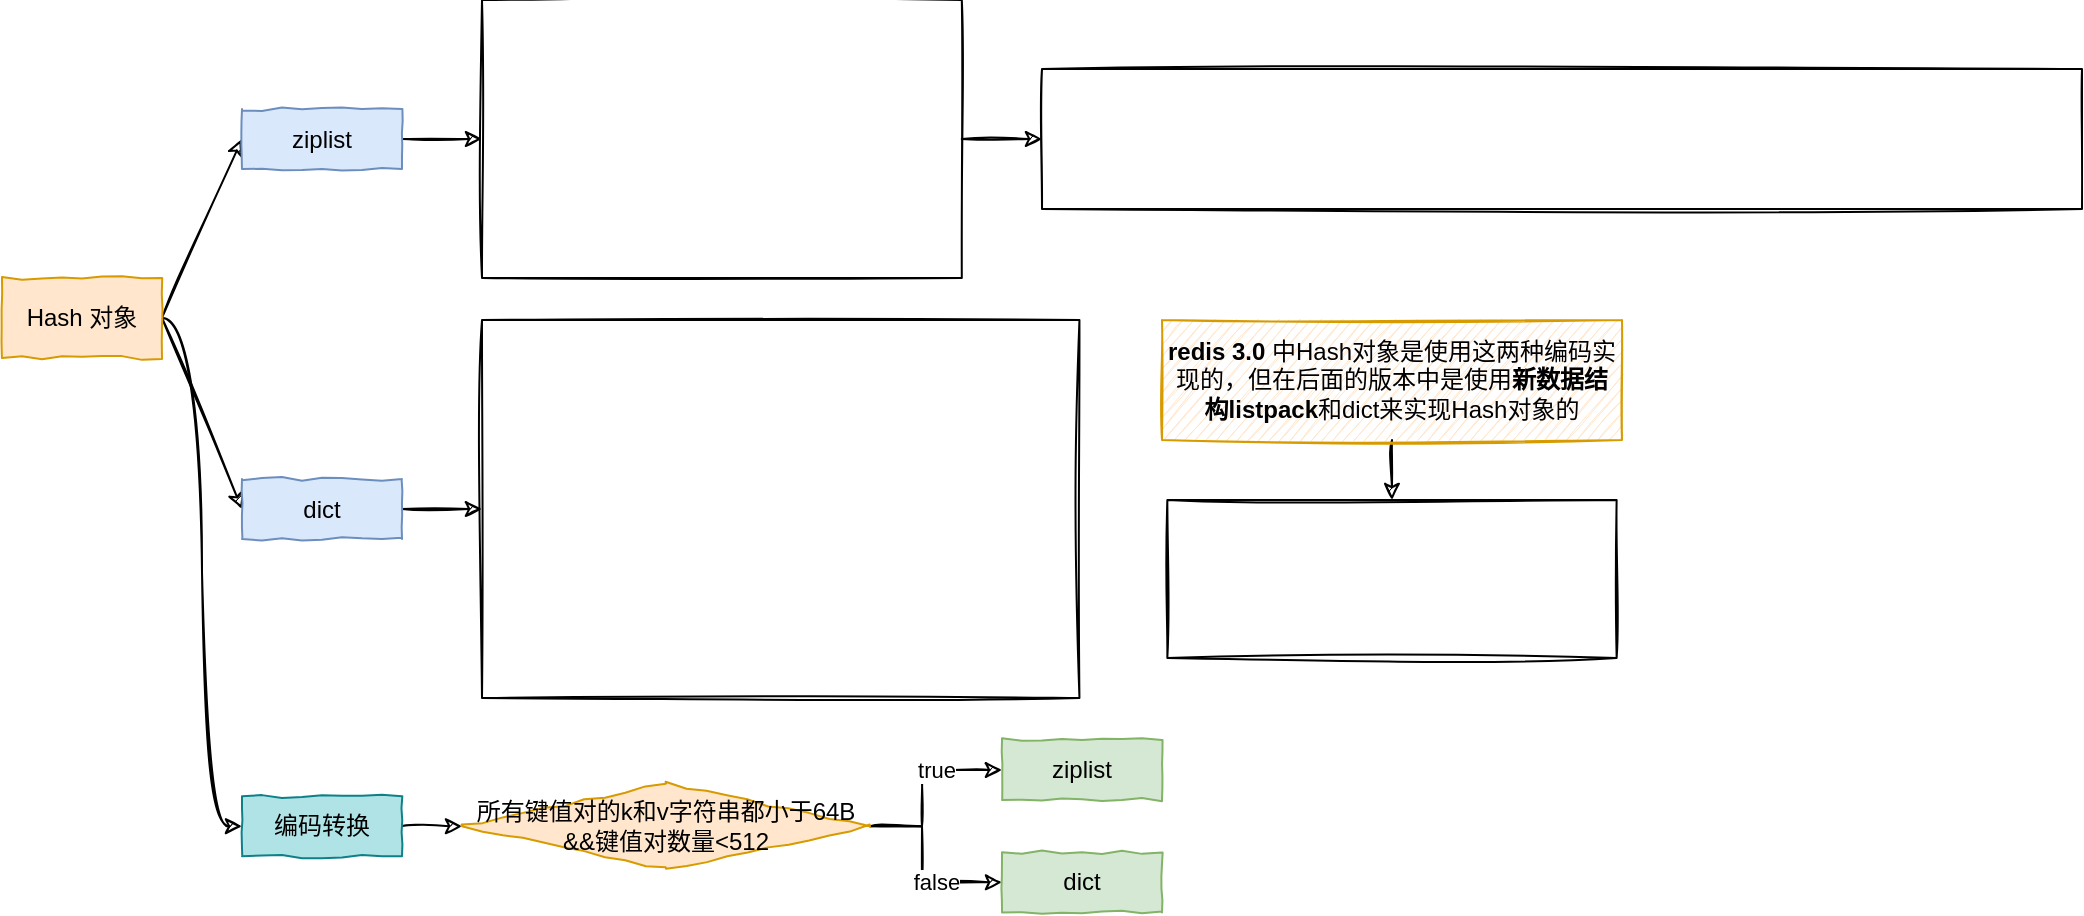 <mxfile>
    <diagram id="4mqB_lIlFpTNfdwUzarb" name="第 1 页">
        <mxGraphModel dx="955" dy="670" grid="1" gridSize="10" guides="1" tooltips="1" connect="1" arrows="1" fold="1" page="1" pageScale="1" pageWidth="827" pageHeight="1169" math="0" shadow="0">
            <root>
                <mxCell id="0"/>
                <mxCell id="1" parent="0"/>
                <mxCell id="5" style="edgeStyle=none;html=1;exitX=1;exitY=0.5;exitDx=0;exitDy=0;entryX=0;entryY=0.5;entryDx=0;entryDy=0;sketch=1;" edge="1" parent="1" source="2" target="3">
                    <mxGeometry relative="1" as="geometry"/>
                </mxCell>
                <mxCell id="6" style="edgeStyle=none;sketch=1;html=1;exitX=1;exitY=0.5;exitDx=0;exitDy=0;entryX=0;entryY=0.5;entryDx=0;entryDy=0;" edge="1" parent="1" source="2" target="4">
                    <mxGeometry relative="1" as="geometry"/>
                </mxCell>
                <mxCell id="14" style="edgeStyle=orthogonalEdgeStyle;sketch=1;html=1;exitX=1;exitY=0.5;exitDx=0;exitDy=0;entryX=0;entryY=0.5;entryDx=0;entryDy=0;curved=1;" edge="1" parent="1" source="2" target="13">
                    <mxGeometry relative="1" as="geometry"/>
                </mxCell>
                <mxCell id="2" value="Hash 对象" style="rounded=0;whiteSpace=wrap;html=1;fillColor=#ffe6cc;strokeColor=#d79b00;comic=1;" vertex="1" parent="1">
                    <mxGeometry x="40" y="179" width="80" height="40" as="geometry"/>
                </mxCell>
                <mxCell id="8" style="edgeStyle=none;sketch=1;html=1;exitX=1;exitY=0.5;exitDx=0;exitDy=0;entryX=0;entryY=0.5;entryDx=0;entryDy=0;" edge="1" parent="1" source="3" target="7">
                    <mxGeometry relative="1" as="geometry"/>
                </mxCell>
                <mxCell id="3" value="ziplist" style="rounded=0;whiteSpace=wrap;html=1;fillColor=#dae8fc;strokeColor=#6c8ebf;comic=1;" vertex="1" parent="1">
                    <mxGeometry x="160" y="94.5" width="80" height="30" as="geometry"/>
                </mxCell>
                <mxCell id="12" style="edgeStyle=none;sketch=1;html=1;exitX=1;exitY=0.5;exitDx=0;exitDy=0;entryX=0;entryY=0.5;entryDx=0;entryDy=0;" edge="1" parent="1" source="4" target="11">
                    <mxGeometry relative="1" as="geometry"/>
                </mxCell>
                <mxCell id="4" value="dict" style="rounded=0;whiteSpace=wrap;html=1;fillColor=#dae8fc;strokeColor=#6c8ebf;comic=1;" vertex="1" parent="1">
                    <mxGeometry x="160" y="279.5" width="80" height="30" as="geometry"/>
                </mxCell>
                <mxCell id="10" style="edgeStyle=none;sketch=1;html=1;exitX=1;exitY=0.5;exitDx=0;exitDy=0;entryX=0;entryY=0.5;entryDx=0;entryDy=0;" edge="1" parent="1" source="7" target="9">
                    <mxGeometry relative="1" as="geometry"/>
                </mxCell>
                <mxCell id="7" value="" style="shape=image;imageAspect=0;aspect=fixed;verticalLabelPosition=bottom;verticalAlign=top;image=https://codereaper-image-bed.oss-cn-shenzhen.aliyuncs.com/img/image-20220912073236909.png;imageBorder=default;sketch=1;" vertex="1" parent="1">
                    <mxGeometry x="280" y="40" width="239.9" height="139" as="geometry"/>
                </mxCell>
                <mxCell id="9" value="" style="shape=image;imageAspect=0;aspect=fixed;verticalLabelPosition=bottom;verticalAlign=top;sketch=1;image=https://codereaper-image-bed.oss-cn-shenzhen.aliyuncs.com/img/image-20220912073319217.png;imageBorder=default;" vertex="1" parent="1">
                    <mxGeometry x="560" y="74.5" width="520" height="70" as="geometry"/>
                </mxCell>
                <mxCell id="11" value="" style="shape=image;imageAspect=0;aspect=fixed;verticalLabelPosition=bottom;verticalAlign=top;sketch=1;image=https://codereaper-image-bed.oss-cn-shenzhen.aliyuncs.com/img/image-20220912073553982.png;imageBorder=default;" vertex="1" parent="1">
                    <mxGeometry x="280" y="200" width="298.72" height="189" as="geometry"/>
                </mxCell>
                <mxCell id="16" style="edgeStyle=orthogonalEdgeStyle;curved=1;sketch=1;html=1;exitX=1;exitY=0.5;exitDx=0;exitDy=0;entryX=0;entryY=0.5;entryDx=0;entryDy=0;" edge="1" parent="1" source="13" target="15">
                    <mxGeometry relative="1" as="geometry"/>
                </mxCell>
                <mxCell id="13" value="编码转换" style="rounded=0;whiteSpace=wrap;html=1;fillColor=#b0e3e6;strokeColor=#0e8088;comic=1;" vertex="1" parent="1">
                    <mxGeometry x="160" y="438.13" width="80" height="30" as="geometry"/>
                </mxCell>
                <mxCell id="18" value="true" style="edgeStyle=orthogonalEdgeStyle;sketch=1;html=1;exitX=1;exitY=0.5;exitDx=0;exitDy=0;entryX=0;entryY=0.5;entryDx=0;entryDy=0;rounded=0;" edge="1" parent="1" source="15" target="17">
                    <mxGeometry x="0.299" relative="1" as="geometry">
                        <Array as="points">
                            <mxPoint x="500" y="453.13"/>
                            <mxPoint x="500" y="425.13"/>
                        </Array>
                        <mxPoint as="offset"/>
                    </mxGeometry>
                </mxCell>
                <mxCell id="20" value="false" style="edgeStyle=orthogonalEdgeStyle;sketch=1;html=1;exitX=1;exitY=0.5;exitDx=0;exitDy=0;rounded=0;" edge="1" parent="1" source="15" target="19">
                    <mxGeometry x="0.299" relative="1" as="geometry">
                        <Array as="points">
                            <mxPoint x="500" y="453.13"/>
                            <mxPoint x="500" y="481.13"/>
                        </Array>
                        <mxPoint as="offset"/>
                    </mxGeometry>
                </mxCell>
                <mxCell id="15" value="所有键值对的k和v字符串都小于64B &amp;amp;&amp;amp;键值对数量&amp;lt;512" style="rhombus;whiteSpace=wrap;html=1;sketch=0;fillColor=#ffe6cc;strokeColor=#d79b00;comic=1;" vertex="1" parent="1">
                    <mxGeometry x="270" y="431.88" width="204" height="42.5" as="geometry"/>
                </mxCell>
                <mxCell id="17" value="ziplist" style="rounded=0;whiteSpace=wrap;html=1;fillColor=#d5e8d4;strokeColor=#82b366;comic=1;" vertex="1" parent="1">
                    <mxGeometry x="540" y="410" width="80" height="30" as="geometry"/>
                </mxCell>
                <mxCell id="19" value="dict" style="rounded=0;whiteSpace=wrap;html=1;fillColor=#d5e8d4;strokeColor=#82b366;comic=1;" vertex="1" parent="1">
                    <mxGeometry x="540" y="466.25" width="80" height="30" as="geometry"/>
                </mxCell>
                <mxCell id="23" style="edgeStyle=orthogonalEdgeStyle;rounded=0;sketch=1;html=1;exitX=0.5;exitY=1;exitDx=0;exitDy=0;entryX=0.5;entryY=0;entryDx=0;entryDy=0;" edge="1" parent="1" source="21" target="22">
                    <mxGeometry relative="1" as="geometry"/>
                </mxCell>
                <mxCell id="21" value="&lt;b&gt;redis 3.0 &lt;/b&gt;中Hash对象是使用这两种编码实现的，但在后面的版本中是使用&lt;b&gt;新数据结构listpack&lt;/b&gt;和dict来实现Hash对象的" style="rounded=0;whiteSpace=wrap;html=1;fillColor=#ffe6cc;strokeColor=#d79b00;comic=1;sketch=1;" vertex="1" parent="1">
                    <mxGeometry x="620" y="200" width="230" height="60" as="geometry"/>
                </mxCell>
                <mxCell id="22" value="" style="shape=image;imageAspect=0;aspect=fixed;verticalLabelPosition=bottom;verticalAlign=top;comic=1;sketch=1;image=https://codereaper-image-bed.oss-cn-shenzhen.aliyuncs.com/img/image-20220912074436775.png;imageBorder=default;" vertex="1" parent="1">
                    <mxGeometry x="622.67" y="290" width="224.65" height="79" as="geometry"/>
                </mxCell>
            </root>
        </mxGraphModel>
    </diagram>
</mxfile>
